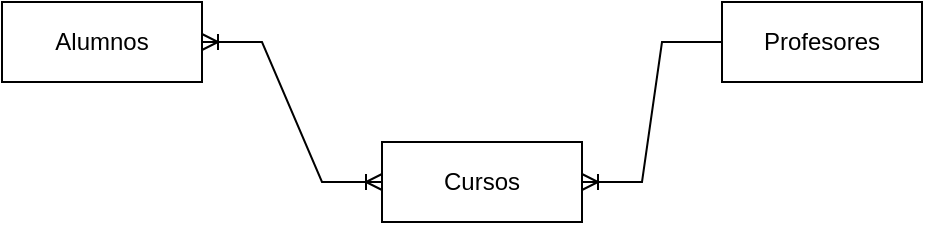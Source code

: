 <mxfile version="20.2.3" type="device"><diagram id="4lSTlKJb2YmXnyitkE_D" name="Página-1"><mxGraphModel dx="766" dy="553" grid="1" gridSize="10" guides="1" tooltips="1" connect="1" arrows="1" fold="1" page="1" pageScale="1" pageWidth="827" pageHeight="1169" math="0" shadow="0"><root><mxCell id="0"/><mxCell id="1" parent="0"/><mxCell id="_orj5K1v8jXRG4DlTNhh-2" value="Profesores" style="whiteSpace=wrap;html=1;align=center;" vertex="1" parent="1"><mxGeometry x="430" y="310" width="100" height="40" as="geometry"/></mxCell><mxCell id="_orj5K1v8jXRG4DlTNhh-3" value="Alumnos" style="whiteSpace=wrap;html=1;align=center;" vertex="1" parent="1"><mxGeometry x="70" y="310" width="100" height="40" as="geometry"/></mxCell><mxCell id="_orj5K1v8jXRG4DlTNhh-4" value="Cursos" style="whiteSpace=wrap;html=1;align=center;" vertex="1" parent="1"><mxGeometry x="260" y="380" width="100" height="40" as="geometry"/></mxCell><mxCell id="_orj5K1v8jXRG4DlTNhh-8" value="" style="edgeStyle=entityRelationEdgeStyle;fontSize=12;html=1;endArrow=ERoneToMany;startArrow=ERoneToMany;rounded=0;exitX=1;exitY=0.5;exitDx=0;exitDy=0;entryX=0;entryY=0.5;entryDx=0;entryDy=0;" edge="1" parent="1" source="_orj5K1v8jXRG4DlTNhh-3" target="_orj5K1v8jXRG4DlTNhh-4"><mxGeometry width="100" height="100" relative="1" as="geometry"><mxPoint x="180" y="380" as="sourcePoint"/><mxPoint x="280" y="280" as="targetPoint"/></mxGeometry></mxCell><mxCell id="_orj5K1v8jXRG4DlTNhh-9" value="" style="edgeStyle=entityRelationEdgeStyle;fontSize=12;html=1;endArrow=ERoneToMany;rounded=0;entryX=1;entryY=0.5;entryDx=0;entryDy=0;exitX=0;exitY=0.5;exitDx=0;exitDy=0;" edge="1" parent="1" source="_orj5K1v8jXRG4DlTNhh-2" target="_orj5K1v8jXRG4DlTNhh-4"><mxGeometry width="100" height="100" relative="1" as="geometry"><mxPoint x="340" y="340" as="sourcePoint"/><mxPoint x="440" y="240" as="targetPoint"/></mxGeometry></mxCell></root></mxGraphModel></diagram></mxfile>